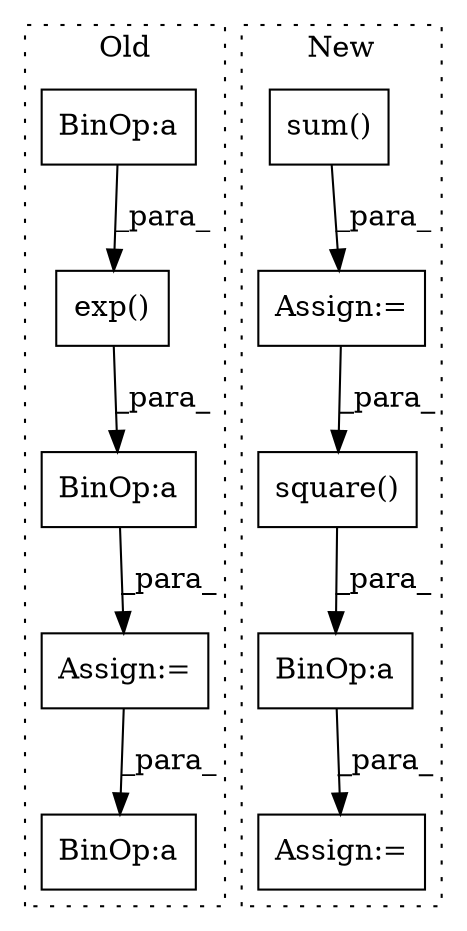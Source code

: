 digraph G {
subgraph cluster0 {
1 [label="exp()" a="75" s="8075,8090" l="8,1" shape="box"];
3 [label="Assign:=" a="68" s="8148" l="3" shape="box"];
4 [label="BinOp:a" a="82" s="8180" l="3" shape="box"];
7 [label="BinOp:a" a="82" s="8008" l="3" shape="box"];
9 [label="BinOp:a" a="82" s="8243" l="3" shape="box"];
label = "Old";
style="dotted";
}
subgraph cluster1 {
2 [label="sum()" a="75" s="7862,7893" l="29,16" shape="box"];
5 [label="Assign:=" a="68" s="7851" l="3" shape="box"];
6 [label="Assign:=" a="68" s="8069" l="4" shape="box"];
8 [label="square()" a="75" s="8073,8089" l="11,1" shape="box"];
10 [label="BinOp:a" a="82" s="8090" l="3" shape="box"];
label = "New";
style="dotted";
}
1 -> 4 [label="_para_"];
2 -> 5 [label="_para_"];
3 -> 9 [label="_para_"];
4 -> 3 [label="_para_"];
5 -> 8 [label="_para_"];
7 -> 1 [label="_para_"];
8 -> 10 [label="_para_"];
10 -> 6 [label="_para_"];
}